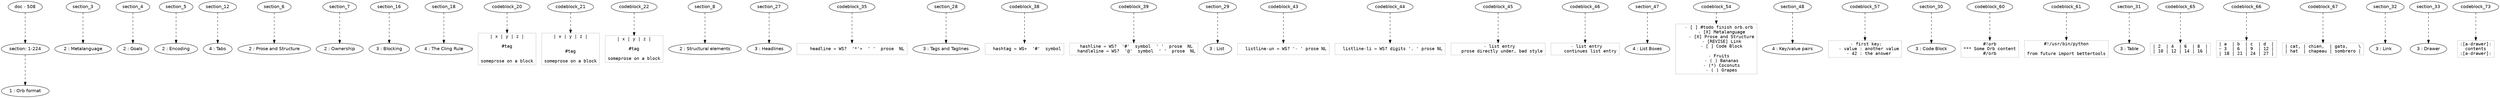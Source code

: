 digraph hierarchy {

node [fontname=Helvetica]
edge [style=dashed]

doc_0 [label="doc - 508"]


doc_0 -> { section_1}
{rank=same; section_1}

section_1 [label="section: 1-224"]


section_1 -> { header_2}
{rank=same; header_2}

header_2 [label="1 : Orb format"]


section_3 -> { header_9}
{rank=same; header_9}

header_9 [label="2 : Metalanguage"]


section_4 -> { header_10}
{rank=same; header_10}

header_10 [label="2 : Goals"]


section_5 -> { header_11}
{rank=same; header_11}

header_11 [label="2 : Encoding"]


section_12 -> { header_13}
{rank=same; header_13}

header_13 [label="4 : Tabs"]


section_6 -> { header_14}
{rank=same; header_14}

header_14 [label="2 : Prose and Structure"]


section_7 -> { header_15}
{rank=same; header_15}

header_15 [label="2 : Ownership"]


section_16 -> { header_17}
{rank=same; header_17}

header_17 [label="3 : Blocking"]


section_18 -> { header_19}
{rank=same; header_19}

header_19 [label="4 : The Cling Rule"]


codeblock_20 -> leaf_23
leaf_23  [color=Gray,shape=rectangle,fontname=Inconsolata,label="| x | y | z |

#tag


someprose on a block"]
codeblock_21 -> leaf_24
leaf_24  [color=Gray,shape=rectangle,fontname=Inconsolata,label="| x | y | z |


#tag

someprose on a block"]
codeblock_22 -> leaf_25
leaf_25  [color=Gray,shape=rectangle,fontname=Inconsolata,label="| x | y | z |

#tag

someprose on a block"]
section_8 -> { header_26}
{rank=same; header_26}

header_26 [label="2 : Structural elements"]


section_27 -> { header_34}
{rank=same; header_34}

header_34 [label="3 : Headlines"]


codeblock_35 -> leaf_36
leaf_36  [color=Gray,shape=rectangle,fontname=Inconsolata,label="    headline = WS?  '*'+  ' '  prose  NL"]
section_28 -> { header_37}
{rank=same; header_37}

header_37 [label="3 : Tags and Taglines"]


codeblock_38 -> leaf_40
leaf_40  [color=Gray,shape=rectangle,fontname=Inconsolata,label="  hashtag = WS+  '#'  symbol"]
codeblock_39 -> leaf_41
leaf_41  [color=Gray,shape=rectangle,fontname=Inconsolata,label="  hashline = WS?  '#'  symbol  ' '  prose  NL
  handleline = WS?  '@'  symbol  ' '  prose  NL"]
section_29 -> { header_42}
{rank=same; header_42}

header_42 [label="3 : List "]


codeblock_43 -> leaf_49
leaf_49  [color=Gray,shape=rectangle,fontname=Inconsolata,label="  listline-un = WS? '- ' prose NL"]
codeblock_44 -> leaf_50
leaf_50  [color=Gray,shape=rectangle,fontname=Inconsolata,label="  listline-li = WS? digits '. ' prose NL"]
codeblock_45 -> leaf_51
leaf_51  [color=Gray,shape=rectangle,fontname=Inconsolata,label="  - list entry 
   prose directly under, bad style"]
codeblock_46 -> leaf_52
leaf_52  [color=Gray,shape=rectangle,fontname=Inconsolata,label="  - list entry 
    continues list entry"]
section_47 -> { header_53}
{rank=same; header_53}

header_53 [label="4 : List Boxes"]


codeblock_54 -> leaf_55
leaf_55  [color=Gray,shape=rectangle,fontname=Inconsolata,label="  - [ ] #todo finish orb.orb
    - [X] Metalanguage
    - [X] Prose and Structure
    - [REVISE] Link
    - [ ] Code Block

  - Fruits
    - ( ) Bananas
    - (*) Coconuts
    - ( ) Grapes"]
section_48 -> { header_56}
{rank=same; header_56}

header_56 [label="4 : Key/value pairs"]


codeblock_57 -> leaf_58
leaf_58  [color=Gray,shape=rectangle,fontname=Inconsolata,label=" - first key:
   - value : another value
   - 42 : the answer"]
section_30 -> { header_59}
{rank=same; header_59}

header_59 [label="3 : Code Block"]


codeblock_60 -> leaf_62
leaf_62  [color=Gray,shape=rectangle,fontname=Inconsolata,label="#!orb
*** Some Orb content
#/orb"]
codeblock_61 -> leaf_63
leaf_63  [color=Gray,shape=rectangle,fontname=Inconsolata,label="#!/usr/bin/python

from future import bettertools"]
section_31 -> { header_64}
{rank=same; header_64}

header_64 [label="3 : Table"]


codeblock_65 -> leaf_68
leaf_68  [color=Gray,shape=rectangle,fontname=Inconsolata,label="| 2  | 4  | 6  | 8  |
| 10 | 12 | 14 | 16 |"]
codeblock_66 -> leaf_69
leaf_69  [color=Gray,shape=rectangle,fontname=Inconsolata,label="| a  | b  | c  | d  |
~ 3  | 6  | 9  | 12 |
| 18 | 21 | 24 | 27 |"]
codeblock_67 -> leaf_70
leaf_70  [color=Gray,shape=rectangle,fontname=Inconsolata,label="| cat, | chien,  | gato,    \\
| hat  | chapeau | sombrero |"]
section_32 -> { header_71}
{rank=same; header_71}

header_71 [label="3 : Link  "]


section_33 -> { header_72}
{rank=same; header_72}

header_72 [label="3 : Drawer"]


codeblock_73 -> leaf_74
leaf_74  [color=Gray,shape=rectangle,fontname=Inconsolata,label=":[a-drawer]:
contents
:[a-drawer]:"]

}

